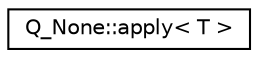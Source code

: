 digraph "Graphical Class Hierarchy"
{
  edge [fontname="Helvetica",fontsize="10",labelfontname="Helvetica",labelfontsize="10"];
  node [fontname="Helvetica",fontsize="10",shape=record];
  rankdir="LR";
  Node0 [label="Q_None::apply\< T \>",height=0.2,width=0.4,color="black", fillcolor="white", style="filled",URL="$struct_q___none_1_1apply.html"];
}
